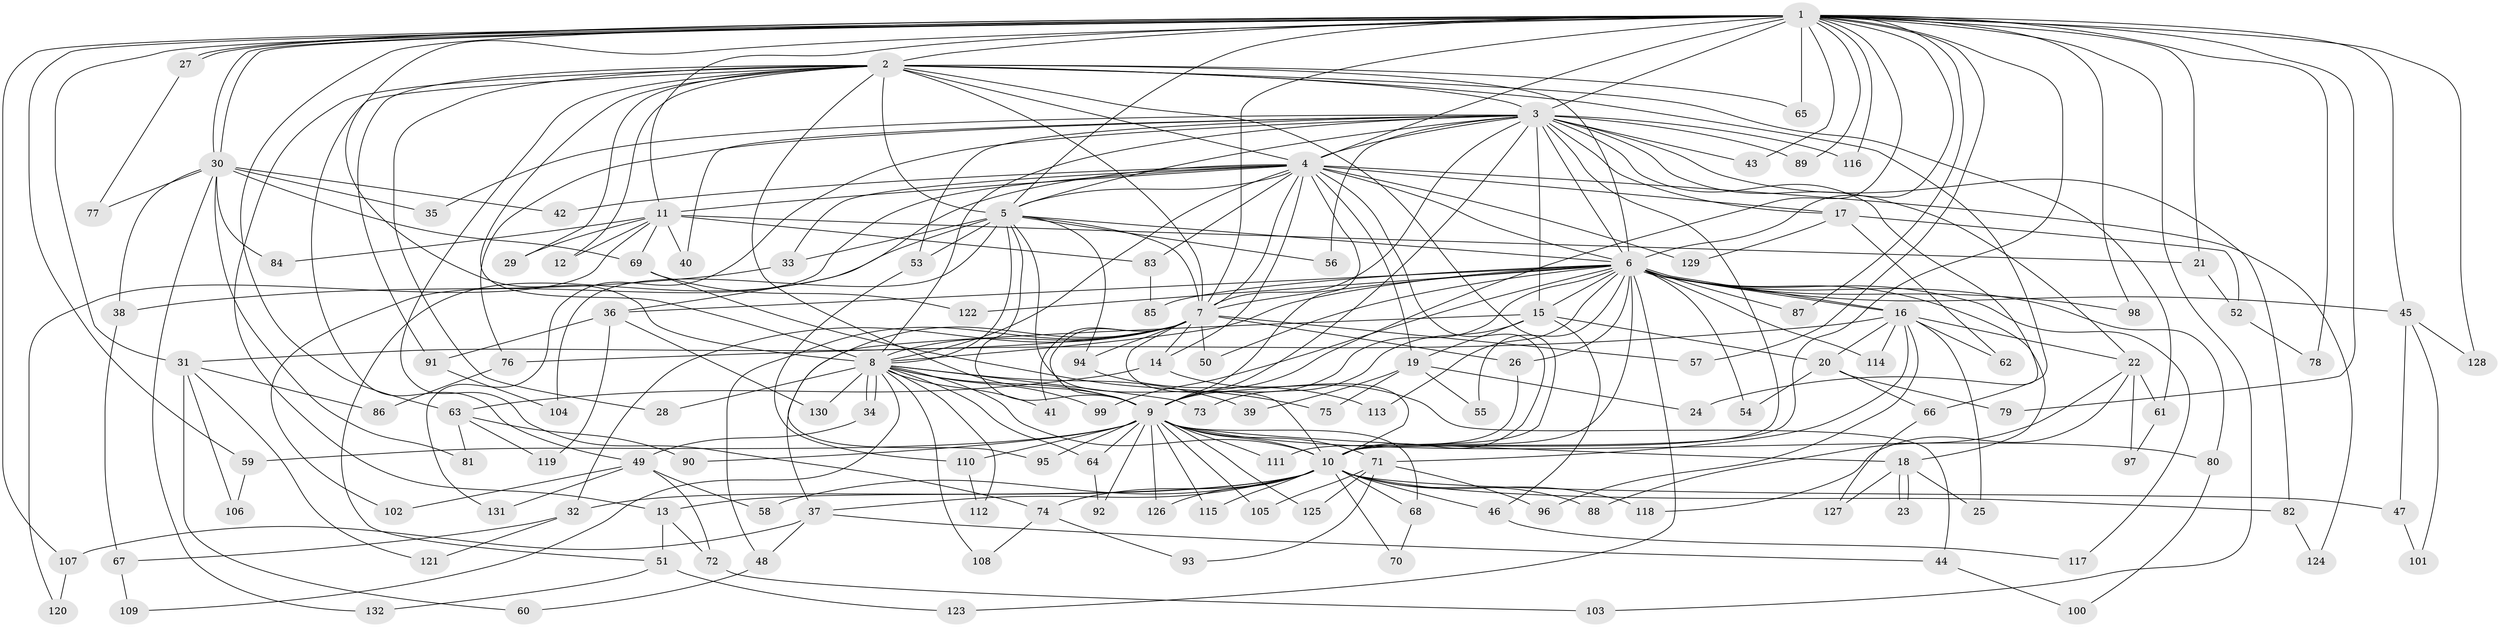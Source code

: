 // coarse degree distribution, {28: 0.012658227848101266, 18: 0.0379746835443038, 22: 0.012658227848101266, 19: 0.02531645569620253, 15: 0.012658227848101266, 26: 0.012658227848101266, 17: 0.012658227848101266, 10: 0.012658227848101266, 2: 0.46835443037974683, 6: 0.05063291139240506, 4: 0.05063291139240506, 7: 0.02531645569620253, 13: 0.012658227848101266, 5: 0.05063291139240506, 3: 0.17721518987341772, 12: 0.012658227848101266, 1: 0.012658227848101266}
// Generated by graph-tools (version 1.1) at 2025/17/03/04/25 18:17:51]
// undirected, 132 vertices, 289 edges
graph export_dot {
graph [start="1"]
  node [color=gray90,style=filled];
  1;
  2;
  3;
  4;
  5;
  6;
  7;
  8;
  9;
  10;
  11;
  12;
  13;
  14;
  15;
  16;
  17;
  18;
  19;
  20;
  21;
  22;
  23;
  24;
  25;
  26;
  27;
  28;
  29;
  30;
  31;
  32;
  33;
  34;
  35;
  36;
  37;
  38;
  39;
  40;
  41;
  42;
  43;
  44;
  45;
  46;
  47;
  48;
  49;
  50;
  51;
  52;
  53;
  54;
  55;
  56;
  57;
  58;
  59;
  60;
  61;
  62;
  63;
  64;
  65;
  66;
  67;
  68;
  69;
  70;
  71;
  72;
  73;
  74;
  75;
  76;
  77;
  78;
  79;
  80;
  81;
  82;
  83;
  84;
  85;
  86;
  87;
  88;
  89;
  90;
  91;
  92;
  93;
  94;
  95;
  96;
  97;
  98;
  99;
  100;
  101;
  102;
  103;
  104;
  105;
  106;
  107;
  108;
  109;
  110;
  111;
  112;
  113;
  114;
  115;
  116;
  117;
  118;
  119;
  120;
  121;
  122;
  123;
  124;
  125;
  126;
  127;
  128;
  129;
  130;
  131;
  132;
  1 -- 2;
  1 -- 3;
  1 -- 4;
  1 -- 5;
  1 -- 6;
  1 -- 7;
  1 -- 8;
  1 -- 9;
  1 -- 10;
  1 -- 11;
  1 -- 21;
  1 -- 27;
  1 -- 27;
  1 -- 30;
  1 -- 30;
  1 -- 31;
  1 -- 43;
  1 -- 45;
  1 -- 57;
  1 -- 59;
  1 -- 63;
  1 -- 65;
  1 -- 78;
  1 -- 79;
  1 -- 87;
  1 -- 89;
  1 -- 98;
  1 -- 103;
  1 -- 107;
  1 -- 116;
  1 -- 128;
  2 -- 3;
  2 -- 4;
  2 -- 5;
  2 -- 6;
  2 -- 7;
  2 -- 8;
  2 -- 9;
  2 -- 10;
  2 -- 12;
  2 -- 13;
  2 -- 28;
  2 -- 29;
  2 -- 49;
  2 -- 61;
  2 -- 65;
  2 -- 66;
  2 -- 74;
  2 -- 91;
  3 -- 4;
  3 -- 5;
  3 -- 6;
  3 -- 7;
  3 -- 8;
  3 -- 9;
  3 -- 10;
  3 -- 15;
  3 -- 17;
  3 -- 22;
  3 -- 24;
  3 -- 35;
  3 -- 40;
  3 -- 43;
  3 -- 53;
  3 -- 56;
  3 -- 76;
  3 -- 82;
  3 -- 89;
  3 -- 116;
  3 -- 131;
  4 -- 5;
  4 -- 6;
  4 -- 7;
  4 -- 8;
  4 -- 9;
  4 -- 10;
  4 -- 11;
  4 -- 14;
  4 -- 17;
  4 -- 19;
  4 -- 33;
  4 -- 36;
  4 -- 42;
  4 -- 83;
  4 -- 102;
  4 -- 124;
  4 -- 129;
  5 -- 6;
  5 -- 7;
  5 -- 8;
  5 -- 9;
  5 -- 10;
  5 -- 33;
  5 -- 51;
  5 -- 53;
  5 -- 56;
  5 -- 94;
  5 -- 104;
  6 -- 7;
  6 -- 8;
  6 -- 9;
  6 -- 10;
  6 -- 15;
  6 -- 16;
  6 -- 16;
  6 -- 18;
  6 -- 26;
  6 -- 36;
  6 -- 45;
  6 -- 50;
  6 -- 54;
  6 -- 55;
  6 -- 80;
  6 -- 85;
  6 -- 87;
  6 -- 98;
  6 -- 99;
  6 -- 113;
  6 -- 114;
  6 -- 117;
  6 -- 122;
  6 -- 123;
  7 -- 8;
  7 -- 9;
  7 -- 10;
  7 -- 14;
  7 -- 26;
  7 -- 31;
  7 -- 32;
  7 -- 41;
  7 -- 48;
  7 -- 50;
  7 -- 57;
  7 -- 94;
  7 -- 95;
  8 -- 9;
  8 -- 10;
  8 -- 28;
  8 -- 34;
  8 -- 34;
  8 -- 39;
  8 -- 41;
  8 -- 64;
  8 -- 73;
  8 -- 99;
  8 -- 108;
  8 -- 109;
  8 -- 112;
  8 -- 130;
  9 -- 10;
  9 -- 18;
  9 -- 59;
  9 -- 64;
  9 -- 68;
  9 -- 71;
  9 -- 80;
  9 -- 90;
  9 -- 92;
  9 -- 95;
  9 -- 105;
  9 -- 110;
  9 -- 111;
  9 -- 115;
  9 -- 125;
  9 -- 126;
  10 -- 13;
  10 -- 32;
  10 -- 37;
  10 -- 46;
  10 -- 47;
  10 -- 58;
  10 -- 68;
  10 -- 70;
  10 -- 74;
  10 -- 82;
  10 -- 88;
  10 -- 115;
  10 -- 118;
  10 -- 126;
  11 -- 12;
  11 -- 21;
  11 -- 29;
  11 -- 40;
  11 -- 69;
  11 -- 83;
  11 -- 84;
  11 -- 120;
  13 -- 51;
  13 -- 72;
  14 -- 44;
  14 -- 63;
  15 -- 19;
  15 -- 20;
  15 -- 37;
  15 -- 46;
  15 -- 73;
  16 -- 20;
  16 -- 22;
  16 -- 25;
  16 -- 62;
  16 -- 71;
  16 -- 76;
  16 -- 96;
  16 -- 114;
  17 -- 52;
  17 -- 62;
  17 -- 129;
  18 -- 23;
  18 -- 23;
  18 -- 25;
  18 -- 127;
  19 -- 24;
  19 -- 39;
  19 -- 55;
  19 -- 75;
  20 -- 54;
  20 -- 66;
  20 -- 79;
  21 -- 52;
  22 -- 61;
  22 -- 88;
  22 -- 97;
  22 -- 118;
  26 -- 111;
  27 -- 77;
  30 -- 35;
  30 -- 38;
  30 -- 42;
  30 -- 69;
  30 -- 77;
  30 -- 81;
  30 -- 84;
  30 -- 132;
  31 -- 60;
  31 -- 86;
  31 -- 106;
  31 -- 121;
  32 -- 67;
  32 -- 121;
  33 -- 38;
  34 -- 49;
  36 -- 91;
  36 -- 119;
  36 -- 130;
  37 -- 44;
  37 -- 48;
  37 -- 107;
  38 -- 67;
  44 -- 100;
  45 -- 47;
  45 -- 101;
  45 -- 128;
  46 -- 117;
  47 -- 101;
  48 -- 60;
  49 -- 58;
  49 -- 72;
  49 -- 102;
  49 -- 131;
  51 -- 123;
  51 -- 132;
  52 -- 78;
  53 -- 110;
  59 -- 106;
  61 -- 97;
  63 -- 81;
  63 -- 90;
  63 -- 119;
  64 -- 92;
  66 -- 127;
  67 -- 109;
  68 -- 70;
  69 -- 75;
  69 -- 122;
  71 -- 93;
  71 -- 96;
  71 -- 105;
  71 -- 125;
  72 -- 103;
  74 -- 93;
  74 -- 108;
  76 -- 86;
  80 -- 100;
  82 -- 124;
  83 -- 85;
  91 -- 104;
  94 -- 113;
  107 -- 120;
  110 -- 112;
}
